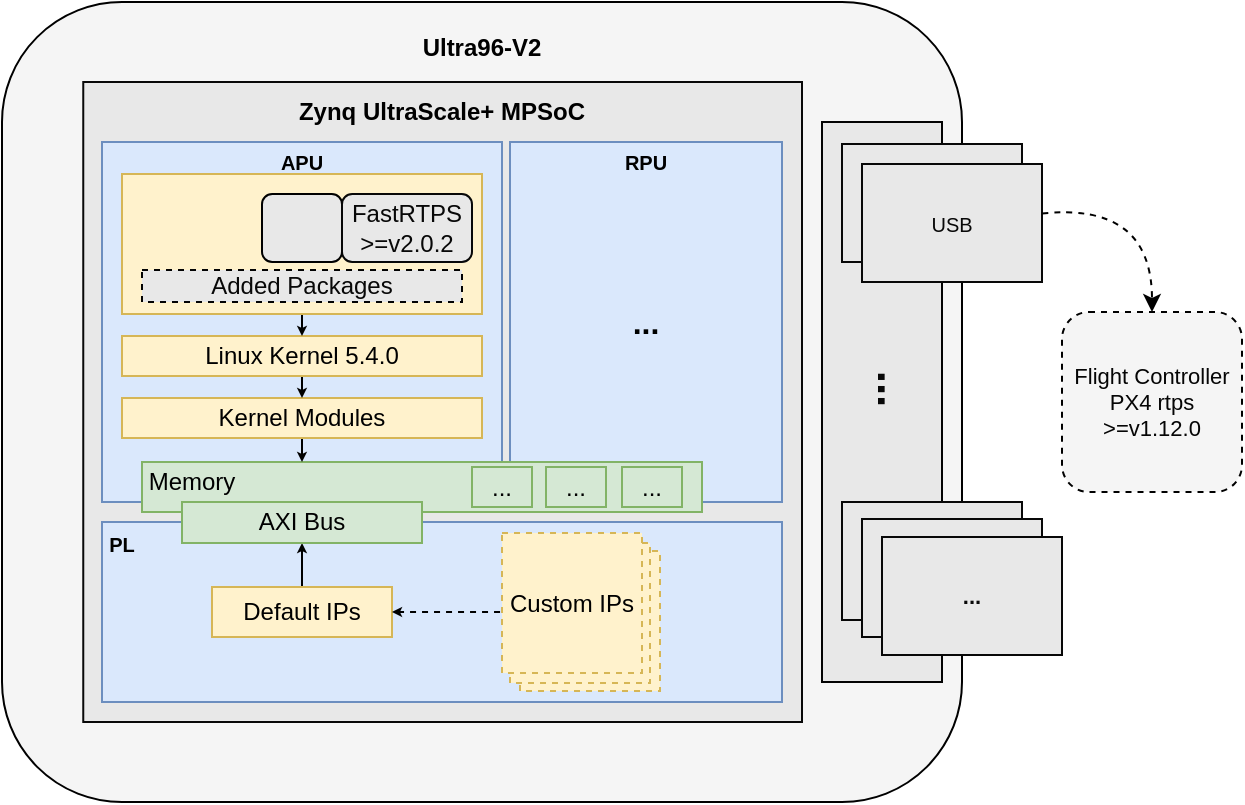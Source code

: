 <mxfile version="16.2.2" type="github">
  <diagram id="8K5vzXTSY2BXtFvlyjsx" name="Page-1">
    <mxGraphModel dx="1422" dy="814" grid="1" gridSize="10" guides="1" tooltips="1" connect="1" arrows="1" fold="1" page="1" pageScale="1" pageWidth="850" pageHeight="1100" math="0" shadow="0">
      <root>
        <mxCell id="0" />
        <mxCell id="1" parent="0" />
        <mxCell id="IJvPNz39FYbgItIuVcq_-1" value="" style="rounded=1;whiteSpace=wrap;html=1;fillColor=#f5f5f5;fontColor=#333333;strokeColor=#000000;" parent="1" vertex="1">
          <mxGeometry x="160" y="160" width="480" height="400" as="geometry" />
        </mxCell>
        <mxCell id="IJvPNz39FYbgItIuVcq_-56" value="&amp;nbsp;" style="rounded=0;whiteSpace=wrap;html=1;fontSize=7;fontColor=#080808;strokeColor=#080808;fillColor=#E8E8E8;" parent="1" vertex="1">
          <mxGeometry x="200.63" y="200" width="359.37" height="320" as="geometry" />
        </mxCell>
        <mxCell id="IJvPNz39FYbgItIuVcq_-57" value="&lt;b&gt;&lt;font style=&quot;font-size: 16px&quot;&gt;...&lt;/font&gt;&lt;/b&gt;" style="rounded=0;whiteSpace=wrap;html=1;fillColor=#dae8fc;strokeColor=#6c8ebf;" parent="1" vertex="1">
          <mxGeometry x="414" y="230" width="136" height="180" as="geometry" />
        </mxCell>
        <mxCell id="IJvPNz39FYbgItIuVcq_-6" value="" style="rounded=0;whiteSpace=wrap;html=1;fillColor=#dae8fc;strokeColor=#6c8ebf;" parent="1" vertex="1">
          <mxGeometry x="210" y="230" width="200" height="180" as="geometry" />
        </mxCell>
        <mxCell id="IJvPNz39FYbgItIuVcq_-2" value="&lt;b&gt;Ultra96-V2&lt;/b&gt;" style="text;html=1;strokeColor=none;fillColor=none;align=center;verticalAlign=middle;whiteSpace=wrap;rounded=0;" parent="1" vertex="1">
          <mxGeometry x="365" y="168" width="70" height="30" as="geometry" />
        </mxCell>
        <mxCell id="IJvPNz39FYbgItIuVcq_-4" value="&lt;b&gt;Zynq UltraScale+ MPSoC&lt;/b&gt;" style="text;html=1;strokeColor=none;fillColor=none;align=center;verticalAlign=middle;whiteSpace=wrap;rounded=0;" parent="1" vertex="1">
          <mxGeometry x="305.32" y="200" width="150" height="30" as="geometry" />
        </mxCell>
        <mxCell id="IJvPNz39FYbgItIuVcq_-7" value="" style="rounded=0;whiteSpace=wrap;html=1;fillColor=#dae8fc;strokeColor=#6c8ebf;" parent="1" vertex="1">
          <mxGeometry x="210" y="420" width="340" height="90" as="geometry" />
        </mxCell>
        <mxCell id="IJvPNz39FYbgItIuVcq_-8" value="&lt;b&gt;&lt;font style=&quot;font-size: 10px&quot;&gt;PL&lt;/font&gt;&lt;/b&gt;" style="text;html=1;strokeColor=none;fillColor=none;align=center;verticalAlign=middle;whiteSpace=wrap;rounded=0;" parent="1" vertex="1">
          <mxGeometry x="210" y="416" width="20" height="30" as="geometry" />
        </mxCell>
        <mxCell id="IJvPNz39FYbgItIuVcq_-16" style="edgeStyle=orthogonalEdgeStyle;rounded=0;orthogonalLoop=1;jettySize=auto;html=1;endSize=2;" parent="1" source="IJvPNz39FYbgItIuVcq_-9" target="IJvPNz39FYbgItIuVcq_-14" edge="1">
          <mxGeometry relative="1" as="geometry" />
        </mxCell>
        <mxCell id="IJvPNz39FYbgItIuVcq_-9" value="Default IPs" style="rounded=0;whiteSpace=wrap;html=1;fillColor=#fff2cc;strokeColor=#d6b656;" parent="1" vertex="1">
          <mxGeometry x="265" y="452.5" width="90" height="25" as="geometry" />
        </mxCell>
        <mxCell id="IJvPNz39FYbgItIuVcq_-13" value="" style="rounded=0;whiteSpace=wrap;html=1;dashed=1;fillColor=#fff2cc;strokeColor=#d6b656;" parent="1" vertex="1">
          <mxGeometry x="419" y="434.5" width="70" height="70" as="geometry" />
        </mxCell>
        <mxCell id="IJvPNz39FYbgItIuVcq_-12" value="" style="rounded=0;whiteSpace=wrap;html=1;dashed=1;fillColor=#fff2cc;strokeColor=#d6b656;" parent="1" vertex="1">
          <mxGeometry x="414" y="430.5" width="70" height="70" as="geometry" />
        </mxCell>
        <mxCell id="IJvPNz39FYbgItIuVcq_-15" style="edgeStyle=orthogonalEdgeStyle;rounded=0;orthogonalLoop=1;jettySize=auto;html=1;exitX=-0.014;exitY=0.564;exitDx=0;exitDy=0;exitPerimeter=0;dashed=1;endSize=2;" parent="1" source="IJvPNz39FYbgItIuVcq_-11" target="IJvPNz39FYbgItIuVcq_-9" edge="1">
          <mxGeometry relative="1" as="geometry" />
        </mxCell>
        <mxCell id="IJvPNz39FYbgItIuVcq_-11" value="Custom IPs" style="rounded=0;whiteSpace=wrap;html=1;dashed=1;fillColor=#fff2cc;strokeColor=#d6b656;" parent="1" vertex="1">
          <mxGeometry x="410" y="425.5" width="70" height="70" as="geometry" />
        </mxCell>
        <mxCell id="IJvPNz39FYbgItIuVcq_-17" value="&lt;b&gt;&lt;font style=&quot;font-size: 10px&quot;&gt;APU&lt;/font&gt;&lt;/b&gt;" style="text;html=1;strokeColor=none;fillColor=none;align=center;verticalAlign=middle;whiteSpace=wrap;rounded=0;" parent="1" vertex="1">
          <mxGeometry x="295" y="230" width="30" height="20" as="geometry" />
        </mxCell>
        <mxCell id="IJvPNz39FYbgItIuVcq_-19" value="" style="rounded=0;whiteSpace=wrap;html=1;fillColor=#d5e8d4;strokeColor=#82b366;" parent="1" vertex="1">
          <mxGeometry x="230" y="390" width="280" height="25" as="geometry" />
        </mxCell>
        <mxCell id="IJvPNz39FYbgItIuVcq_-14" value="AXI Bus" style="rounded=0;whiteSpace=wrap;html=1;fillColor=#d5e8d4;strokeColor=#82b366;" parent="1" vertex="1">
          <mxGeometry x="250" y="410" width="120" height="20.5" as="geometry" />
        </mxCell>
        <mxCell id="IJvPNz39FYbgItIuVcq_-20" value="Memory" style="text;html=1;strokeColor=none;fillColor=none;align=center;verticalAlign=middle;whiteSpace=wrap;rounded=0;" parent="1" vertex="1">
          <mxGeometry x="230" y="390" width="50" height="20" as="geometry" />
        </mxCell>
        <mxCell id="IJvPNz39FYbgItIuVcq_-23" value="..." style="rounded=0;whiteSpace=wrap;html=1;fillColor=#d5e8d4;strokeColor=#82b366;direction=south;" parent="1" vertex="1">
          <mxGeometry x="432" y="392.5" width="30" height="20" as="geometry" />
        </mxCell>
        <mxCell id="IJvPNz39FYbgItIuVcq_-24" value="..." style="rounded=0;whiteSpace=wrap;html=1;fillColor=#d5e8d4;strokeColor=#82b366;direction=south;" parent="1" vertex="1">
          <mxGeometry x="470" y="392.5" width="30" height="20" as="geometry" />
        </mxCell>
        <mxCell id="IJvPNz39FYbgItIuVcq_-35" style="edgeStyle=orthogonalEdgeStyle;rounded=0;orthogonalLoop=1;jettySize=auto;html=1;entryX=0.286;entryY=0.01;entryDx=0;entryDy=0;entryPerimeter=0;endSize=2;" parent="1" source="IJvPNz39FYbgItIuVcq_-25" target="IJvPNz39FYbgItIuVcq_-19" edge="1">
          <mxGeometry relative="1" as="geometry">
            <Array as="points">
              <mxPoint x="310" y="390" />
              <mxPoint x="310" y="390" />
            </Array>
          </mxGeometry>
        </mxCell>
        <mxCell id="IJvPNz39FYbgItIuVcq_-25" value="Kernel Modules" style="rounded=0;whiteSpace=wrap;html=1;fillColor=#fff2cc;strokeColor=#d6b656;" parent="1" vertex="1">
          <mxGeometry x="220" y="358" width="180" height="20" as="geometry" />
        </mxCell>
        <mxCell id="IJvPNz39FYbgItIuVcq_-34" style="edgeStyle=orthogonalEdgeStyle;rounded=0;orthogonalLoop=1;jettySize=auto;html=1;endSize=2;" parent="1" source="IJvPNz39FYbgItIuVcq_-27" target="IJvPNz39FYbgItIuVcq_-25" edge="1">
          <mxGeometry relative="1" as="geometry">
            <Array as="points">
              <mxPoint x="310" y="350" />
              <mxPoint x="310" y="350" />
            </Array>
          </mxGeometry>
        </mxCell>
        <mxCell id="IJvPNz39FYbgItIuVcq_-27" value="&lt;font style=&quot;font-size: 12px&quot;&gt;Linux &lt;font style=&quot;font-size: 12px&quot;&gt;Kernel 5.4.0&lt;br&gt;&lt;/font&gt;&lt;/font&gt;" style="rounded=0;whiteSpace=wrap;html=1;fillColor=#fff2cc;strokeColor=#d6b656;" parent="1" vertex="1">
          <mxGeometry x="220" y="327" width="180" height="20" as="geometry" />
        </mxCell>
        <mxCell id="IJvPNz39FYbgItIuVcq_-36" style="edgeStyle=orthogonalEdgeStyle;rounded=0;orthogonalLoop=1;jettySize=auto;html=1;endSize=2;" parent="1" source="IJvPNz39FYbgItIuVcq_-29" target="IJvPNz39FYbgItIuVcq_-27" edge="1">
          <mxGeometry relative="1" as="geometry">
            <Array as="points">
              <mxPoint x="310" y="320" />
              <mxPoint x="310" y="320" />
            </Array>
          </mxGeometry>
        </mxCell>
        <mxCell id="IJvPNz39FYbgItIuVcq_-29" value="" style="rounded=0;whiteSpace=wrap;html=1;fillColor=#fff2cc;strokeColor=#d6b656;" parent="1" vertex="1">
          <mxGeometry x="220" y="246" width="180" height="70" as="geometry" />
        </mxCell>
        <mxCell id="IJvPNz39FYbgItIuVcq_-39" value="" style="rounded=1;whiteSpace=wrap;html=1;fillColor=#E8E8E8;" parent="1" vertex="1">
          <mxGeometry x="290" y="256" width="40" height="34" as="geometry" />
        </mxCell>
        <mxCell id="IJvPNz39FYbgItIuVcq_-42" value="" style="shape=image;verticalLabelPosition=bottom;labelBackgroundColor=default;verticalAlign=top;aspect=fixed;imageAspect=0;image=https://picknik.ai/assets/images/blog_posts/ROS2/ros2.png;" parent="1" vertex="1">
          <mxGeometry x="296" y="259" width="28" height="28" as="geometry" />
        </mxCell>
        <mxCell id="IJvPNz39FYbgItIuVcq_-51" value="" style="shape=image;verticalLabelPosition=bottom;labelBackgroundColor=default;verticalAlign=top;aspect=fixed;imageAspect=0;image=https://upload.wikimedia.org/wikipedia/commons/a/af/Tux.png;" parent="1" vertex="1">
          <mxGeometry x="235.66" y="328.5" width="14.34" height="17" as="geometry" />
        </mxCell>
        <mxCell id="IJvPNz39FYbgItIuVcq_-53" value="" style="shape=image;verticalLabelPosition=bottom;labelBackgroundColor=default;verticalAlign=top;aspect=fixed;imageAspect=0;image=http://c-nergy.be/blog/wp-content/uploads/u2004Logo2.png;" parent="1" vertex="1">
          <mxGeometry x="230" y="247.5" width="54.24" height="46" as="geometry" />
        </mxCell>
        <mxCell id="IJvPNz39FYbgItIuVcq_-54" value="&lt;div&gt;&lt;font style=&quot;font-size: 12px&quot; color=&quot;#080808&quot;&gt;FastRTPS&lt;/font&gt;&lt;/div&gt;&lt;div&gt;&lt;font style=&quot;font-size: 12px&quot; color=&quot;#080808&quot;&gt;&amp;gt;=v2.0.2&lt;br&gt;&lt;/font&gt;&lt;/div&gt;" style="rounded=1;whiteSpace=wrap;html=1;fillColor=#E8E8E8;fontColor=#333333;strokeColor=#080808;" parent="1" vertex="1">
          <mxGeometry x="330" y="256" width="65" height="34" as="geometry" />
        </mxCell>
        <mxCell id="IJvPNz39FYbgItIuVcq_-21" value="..." style="rounded=0;whiteSpace=wrap;html=1;fillColor=#d5e8d4;strokeColor=#82b366;direction=south;" parent="1" vertex="1">
          <mxGeometry x="395" y="392.5" width="30" height="20" as="geometry" />
        </mxCell>
        <mxCell id="IJvPNz39FYbgItIuVcq_-58" value="&lt;b&gt;&lt;font style=&quot;font-size: 10px&quot;&gt;RPU&lt;/font&gt;&lt;/b&gt;" style="text;html=1;strokeColor=none;fillColor=none;align=center;verticalAlign=middle;whiteSpace=wrap;rounded=0;" parent="1" vertex="1">
          <mxGeometry x="467" y="230" width="30" height="20" as="geometry" />
        </mxCell>
        <mxCell id="IJvPNz39FYbgItIuVcq_-60" value="" style="rounded=0;whiteSpace=wrap;html=1;fillColor=#E8E8E8;strokeColor=#030303;fontColor=#333333;" parent="1" vertex="1">
          <mxGeometry x="570" y="220" width="60" height="280" as="geometry" />
        </mxCell>
        <mxCell id="IJvPNz39FYbgItIuVcq_-63" value="USB" style="rounded=0;whiteSpace=wrap;html=1;fontSize=7;fontColor=#080808;strokeColor=#080808;fillColor=#E8E8E8;" parent="1" vertex="1">
          <mxGeometry x="580" y="231" width="90" height="59" as="geometry" />
        </mxCell>
        <mxCell id="IJvPNz39FYbgItIuVcq_-64" value="&lt;font style=&quot;font-size: 10px&quot;&gt;USB&lt;/font&gt;" style="rounded=0;whiteSpace=wrap;html=1;fontSize=7;fontColor=#080808;strokeColor=#080808;fillColor=#E8E8E8;" parent="1" vertex="1">
          <mxGeometry x="590" y="241" width="90" height="59" as="geometry" />
        </mxCell>
        <mxCell id="IJvPNz39FYbgItIuVcq_-65" value="..." style="rounded=0;whiteSpace=wrap;html=1;fontSize=7;fontColor=#080808;strokeColor=#080808;fillColor=#E8E8E8;" parent="1" vertex="1">
          <mxGeometry x="580" y="410" width="90" height="59" as="geometry" />
        </mxCell>
        <mxCell id="IJvPNz39FYbgItIuVcq_-66" value="..." style="rounded=0;whiteSpace=wrap;html=1;fontSize=7;fontColor=#080808;strokeColor=#080808;fillColor=#E8E8E8;" parent="1" vertex="1">
          <mxGeometry x="590" y="418.5" width="90" height="59" as="geometry" />
        </mxCell>
        <mxCell id="IJvPNz39FYbgItIuVcq_-67" value="&lt;font style=&quot;font-size: 11px&quot;&gt;&lt;b&gt;...&lt;/b&gt;&lt;/font&gt;" style="rounded=0;whiteSpace=wrap;html=1;fontSize=7;fontColor=#080808;strokeColor=#080808;fillColor=#E8E8E8;" parent="1" vertex="1">
          <mxGeometry x="600" y="427.5" width="90" height="59" as="geometry" />
        </mxCell>
        <mxCell id="IJvPNz39FYbgItIuVcq_-68" value="&lt;div style=&quot;font-size: 22px&quot;&gt;&lt;b&gt;&lt;font style=&quot;font-size: 22px&quot;&gt;...&lt;/font&gt;&lt;/b&gt;&lt;/div&gt;" style="text;html=1;align=center;verticalAlign=middle;resizable=0;points=[];autosize=1;strokeColor=none;fillColor=none;fontSize=7;fontColor=#080808;rotation=90;" parent="1" vertex="1">
          <mxGeometry x="590" y="348" width="30" height="10" as="geometry" />
        </mxCell>
        <mxCell id="IJvPNz39FYbgItIuVcq_-76" value="&lt;font style=&quot;font-size: 12px&quot;&gt;Added Packages&lt;/font&gt;" style="rounded=0;whiteSpace=wrap;html=1;dashed=1;fontSize=6;fontColor=#080808;strokeColor=#030303;fillColor=#E8E8E8;" parent="1" vertex="1">
          <mxGeometry x="230" y="294" width="160" height="16" as="geometry" />
        </mxCell>
        <mxCell id="IJvPNz39FYbgItIuVcq_-77" value="" style="curved=1;endArrow=classic;html=1;rounded=0;fontSize=6;fontColor=#080808;startSize=0;endSize=6;dashed=1;strokeWidth=1;" parent="1" source="IJvPNz39FYbgItIuVcq_-64" target="IJvPNz39FYbgItIuVcq_-78" edge="1">
          <mxGeometry width="50" height="50" relative="1" as="geometry">
            <mxPoint x="770" y="290" as="sourcePoint" />
            <mxPoint x="760" y="270" as="targetPoint" />
            <Array as="points">
              <mxPoint x="735" y="260" />
            </Array>
          </mxGeometry>
        </mxCell>
        <mxCell id="IJvPNz39FYbgItIuVcq_-78" value="&lt;div style=&quot;font-size: 11px&quot;&gt;&lt;font style=&quot;font-size: 11px&quot; color=&quot;#050505&quot;&gt;Flight Controller PX4&lt;/font&gt;&lt;font color=&quot;#050505&quot;&gt; rtps &amp;gt;=v1.12.0&lt;br&gt;&lt;/font&gt;&lt;/div&gt;" style="rounded=1;whiteSpace=wrap;html=1;fillColor=#f5f5f5;fontColor=#333333;strokeColor=#000000;dashed=1;" parent="1" vertex="1">
          <mxGeometry x="690" y="315" width="90" height="90" as="geometry" />
        </mxCell>
      </root>
    </mxGraphModel>
  </diagram>
</mxfile>
